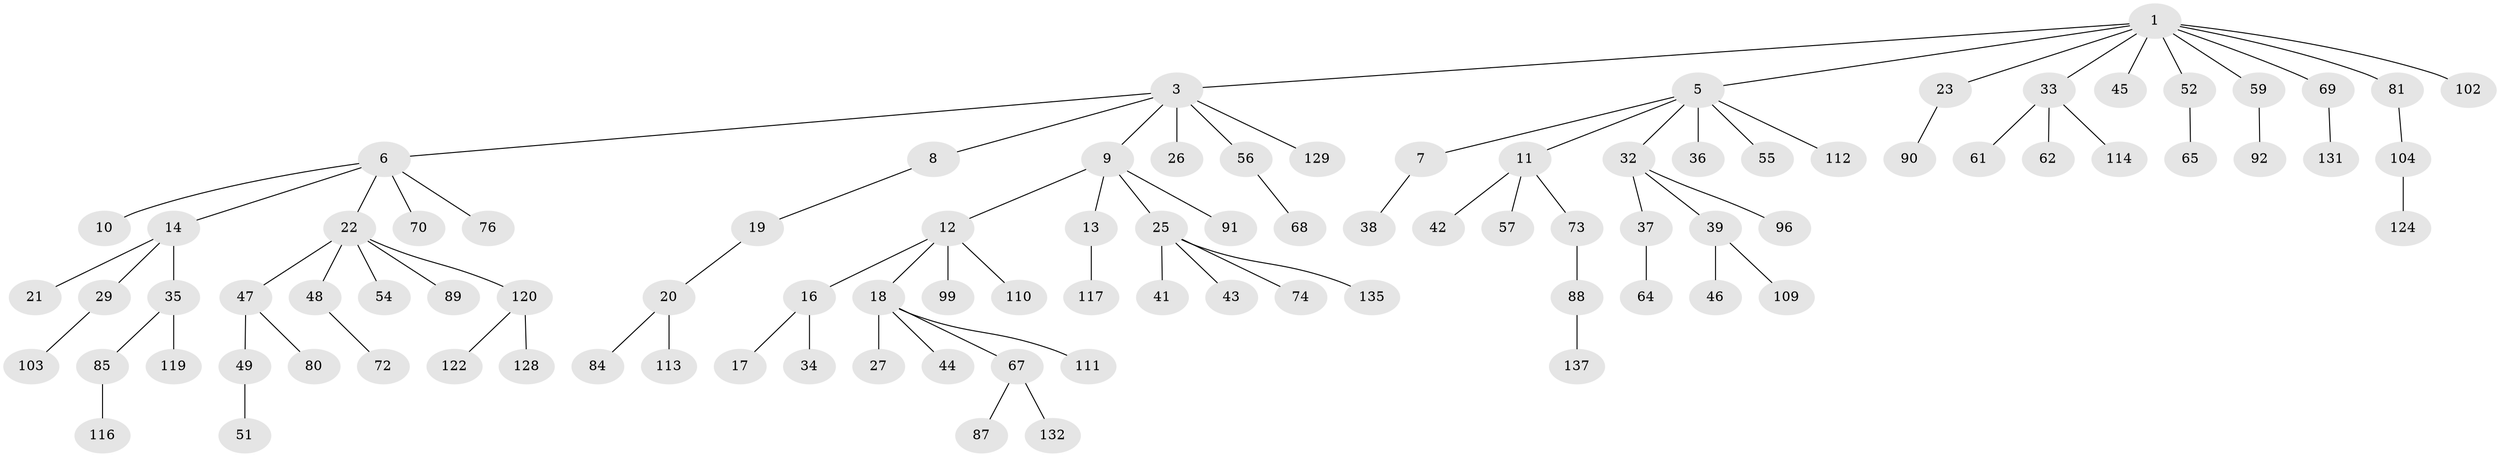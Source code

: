 // Generated by graph-tools (version 1.1) at 2025/52/02/27/25 19:52:10]
// undirected, 93 vertices, 92 edges
graph export_dot {
graph [start="1"]
  node [color=gray90,style=filled];
  1 [super="+2"];
  3 [super="+4"];
  5 [super="+77"];
  6 [super="+30"];
  7;
  8 [super="+107"];
  9 [super="+24"];
  10;
  11 [super="+98"];
  12 [super="+101"];
  13 [super="+28"];
  14 [super="+15"];
  16;
  17 [super="+58"];
  18 [super="+60"];
  19;
  20 [super="+136"];
  21;
  22 [super="+31"];
  23;
  25 [super="+82"];
  26;
  27;
  29 [super="+40"];
  32;
  33 [super="+125"];
  34 [super="+126"];
  35 [super="+83"];
  36;
  37 [super="+50"];
  38;
  39 [super="+66"];
  41 [super="+93"];
  42;
  43 [super="+105"];
  44;
  45;
  46 [super="+53"];
  47 [super="+94"];
  48 [super="+97"];
  49;
  51;
  52;
  54 [super="+71"];
  55;
  56;
  57 [super="+63"];
  59 [super="+86"];
  61 [super="+79"];
  62 [super="+108"];
  64;
  65 [super="+115"];
  67 [super="+106"];
  68 [super="+75"];
  69 [super="+78"];
  70;
  72;
  73 [super="+95"];
  74;
  76;
  80;
  81;
  84;
  85;
  87 [super="+133"];
  88;
  89;
  90 [super="+134"];
  91;
  92 [super="+100"];
  96 [super="+127"];
  99;
  102;
  103;
  104 [super="+130"];
  109;
  110;
  111;
  112;
  113;
  114;
  116 [super="+118"];
  117;
  119;
  120 [super="+121"];
  122 [super="+123"];
  124;
  128;
  129;
  131;
  132;
  135;
  137;
  1 -- 3;
  1 -- 33;
  1 -- 81;
  1 -- 102;
  1 -- 52;
  1 -- 5;
  1 -- 69;
  1 -- 23;
  1 -- 59;
  1 -- 45;
  3 -- 26;
  3 -- 56;
  3 -- 129;
  3 -- 8;
  3 -- 9;
  3 -- 6;
  5 -- 7;
  5 -- 11;
  5 -- 32;
  5 -- 36;
  5 -- 55;
  5 -- 112;
  6 -- 10;
  6 -- 14;
  6 -- 22;
  6 -- 70;
  6 -- 76;
  7 -- 38;
  8 -- 19;
  9 -- 12;
  9 -- 13;
  9 -- 91;
  9 -- 25;
  11 -- 42;
  11 -- 57;
  11 -- 73;
  12 -- 16;
  12 -- 18;
  12 -- 99;
  12 -- 110;
  13 -- 117;
  14 -- 35;
  14 -- 21;
  14 -- 29;
  16 -- 17;
  16 -- 34;
  18 -- 27;
  18 -- 44;
  18 -- 67;
  18 -- 111;
  19 -- 20;
  20 -- 84;
  20 -- 113;
  22 -- 47;
  22 -- 48;
  22 -- 120;
  22 -- 54;
  22 -- 89;
  23 -- 90;
  25 -- 41;
  25 -- 43;
  25 -- 74;
  25 -- 135;
  29 -- 103;
  32 -- 37;
  32 -- 39;
  32 -- 96;
  33 -- 61;
  33 -- 62;
  33 -- 114;
  35 -- 85;
  35 -- 119;
  37 -- 64;
  39 -- 46;
  39 -- 109;
  47 -- 49;
  47 -- 80;
  48 -- 72;
  49 -- 51;
  52 -- 65;
  56 -- 68;
  59 -- 92;
  67 -- 87;
  67 -- 132;
  69 -- 131;
  73 -- 88;
  81 -- 104;
  85 -- 116;
  88 -- 137;
  104 -- 124;
  120 -- 122;
  120 -- 128;
}
